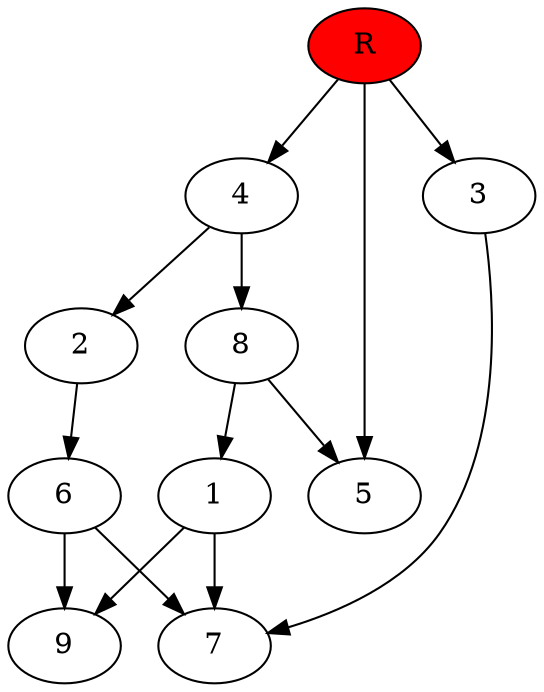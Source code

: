 digraph prb42331 {
	1
	2
	3
	4
	5
	6
	7
	8
	R [fillcolor="#ff0000" style=filled]
	1 -> 7
	1 -> 9
	2 -> 6
	3 -> 7
	4 -> 2
	4 -> 8
	6 -> 7
	6 -> 9
	8 -> 1
	8 -> 5
	R -> 3
	R -> 4
	R -> 5
}
